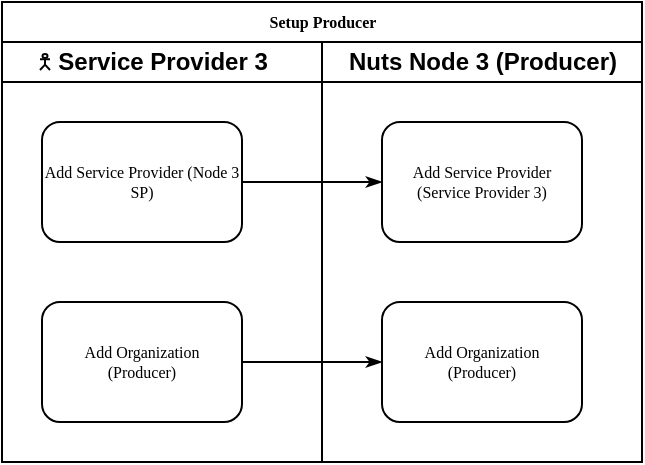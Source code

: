 <mxfile version="18.0.8" type="device"><diagram name="Page-1" id="74e2e168-ea6b-b213-b513-2b3c1d86103e"><mxGraphModel dx="1422" dy="734" grid="1" gridSize="10" guides="1" tooltips="1" connect="1" arrows="1" fold="1" page="1" pageScale="1" pageWidth="1100" pageHeight="850" background="none" math="0" shadow="0"><root><mxCell id="0"/><mxCell id="1" parent="0"/><mxCell id="77e6c97f196da883-1" value="Setup Producer" style="swimlane;html=1;childLayout=stackLayout;startSize=20;rounded=0;shadow=0;labelBackgroundColor=none;strokeWidth=1;fontFamily=Verdana;fontSize=8;align=center;" parent="1" vertex="1"><mxGeometry x="70" y="40" width="320" height="230" as="geometry"/></mxCell><mxCell id="77e6c97f196da883-6" value="Service Provider 3" style="swimlane;html=1;startSize=20;" parent="77e6c97f196da883-1" vertex="1"><mxGeometry y="20" width="160" height="210" as="geometry"/></mxCell><mxCell id="w5zQAXlFVyHYJE1mh_NR-23" value="" style="shape=umlActor;verticalLabelPosition=bottom;verticalAlign=top;html=1;outlineConnect=0;" vertex="1" parent="77e6c97f196da883-6"><mxGeometry x="19" y="6" width="5" height="8" as="geometry"/></mxCell><mxCell id="77e6c97f196da883-7" value="Nuts Node 3 (Producer)" style="swimlane;html=1;startSize=20;" parent="77e6c97f196da883-1" vertex="1"><mxGeometry x="160" y="20" width="160" height="210" as="geometry"/></mxCell><mxCell id="w5zQAXlFVyHYJE1mh_NR-10" value="Add Service Provider (Node 3 SP)" style="rounded=1;whiteSpace=wrap;html=1;shadow=0;labelBackgroundColor=none;strokeWidth=1;fontFamily=Verdana;fontSize=8;align=center;" vertex="1" parent="77e6c97f196da883-7"><mxGeometry x="-140" y="40" width="100" height="60" as="geometry"/></mxCell><mxCell id="w5zQAXlFVyHYJE1mh_NR-11" value="Add Organization&lt;br&gt;(Producer)" style="rounded=1;whiteSpace=wrap;html=1;shadow=0;labelBackgroundColor=none;strokeWidth=1;fontFamily=Verdana;fontSize=8;align=center;" vertex="1" parent="77e6c97f196da883-7"><mxGeometry x="-140" y="130" width="100" height="60" as="geometry"/></mxCell><mxCell id="w5zQAXlFVyHYJE1mh_NR-12" value="" style="edgeStyle=orthogonalEdgeStyle;rounded=1;html=1;labelBackgroundColor=none;startArrow=none;startFill=0;startSize=5;endArrow=classicThin;endFill=1;endSize=5;jettySize=auto;orthogonalLoop=1;strokeWidth=1;fontFamily=Verdana;fontSize=8" edge="1" parent="77e6c97f196da883-7" source="w5zQAXlFVyHYJE1mh_NR-10" target="w5zQAXlFVyHYJE1mh_NR-14"><mxGeometry relative="1" as="geometry"/></mxCell><mxCell id="w5zQAXlFVyHYJE1mh_NR-13" style="edgeStyle=orthogonalEdgeStyle;rounded=1;html=1;labelBackgroundColor=none;startArrow=none;startFill=0;startSize=5;endArrow=classicThin;endFill=1;endSize=5;jettySize=auto;orthogonalLoop=1;strokeWidth=1;fontFamily=Verdana;fontSize=8" edge="1" parent="77e6c97f196da883-7" source="w5zQAXlFVyHYJE1mh_NR-11" target="w5zQAXlFVyHYJE1mh_NR-15"><mxGeometry relative="1" as="geometry"/></mxCell><mxCell id="w5zQAXlFVyHYJE1mh_NR-14" value="Add Service Provider&lt;br&gt;(Service Provider 3)" style="rounded=1;whiteSpace=wrap;html=1;shadow=0;labelBackgroundColor=none;strokeWidth=1;fontFamily=Verdana;fontSize=8;align=center;" vertex="1" parent="77e6c97f196da883-7"><mxGeometry x="30" y="40" width="100" height="60" as="geometry"/></mxCell><mxCell id="w5zQAXlFVyHYJE1mh_NR-15" value="Add Organization&lt;br&gt;(Producer)" style="rounded=1;whiteSpace=wrap;html=1;shadow=0;labelBackgroundColor=none;strokeWidth=1;fontFamily=Verdana;fontSize=8;align=center;" vertex="1" parent="77e6c97f196da883-7"><mxGeometry x="30" y="130" width="100" height="60" as="geometry"/></mxCell></root></mxGraphModel></diagram></mxfile>